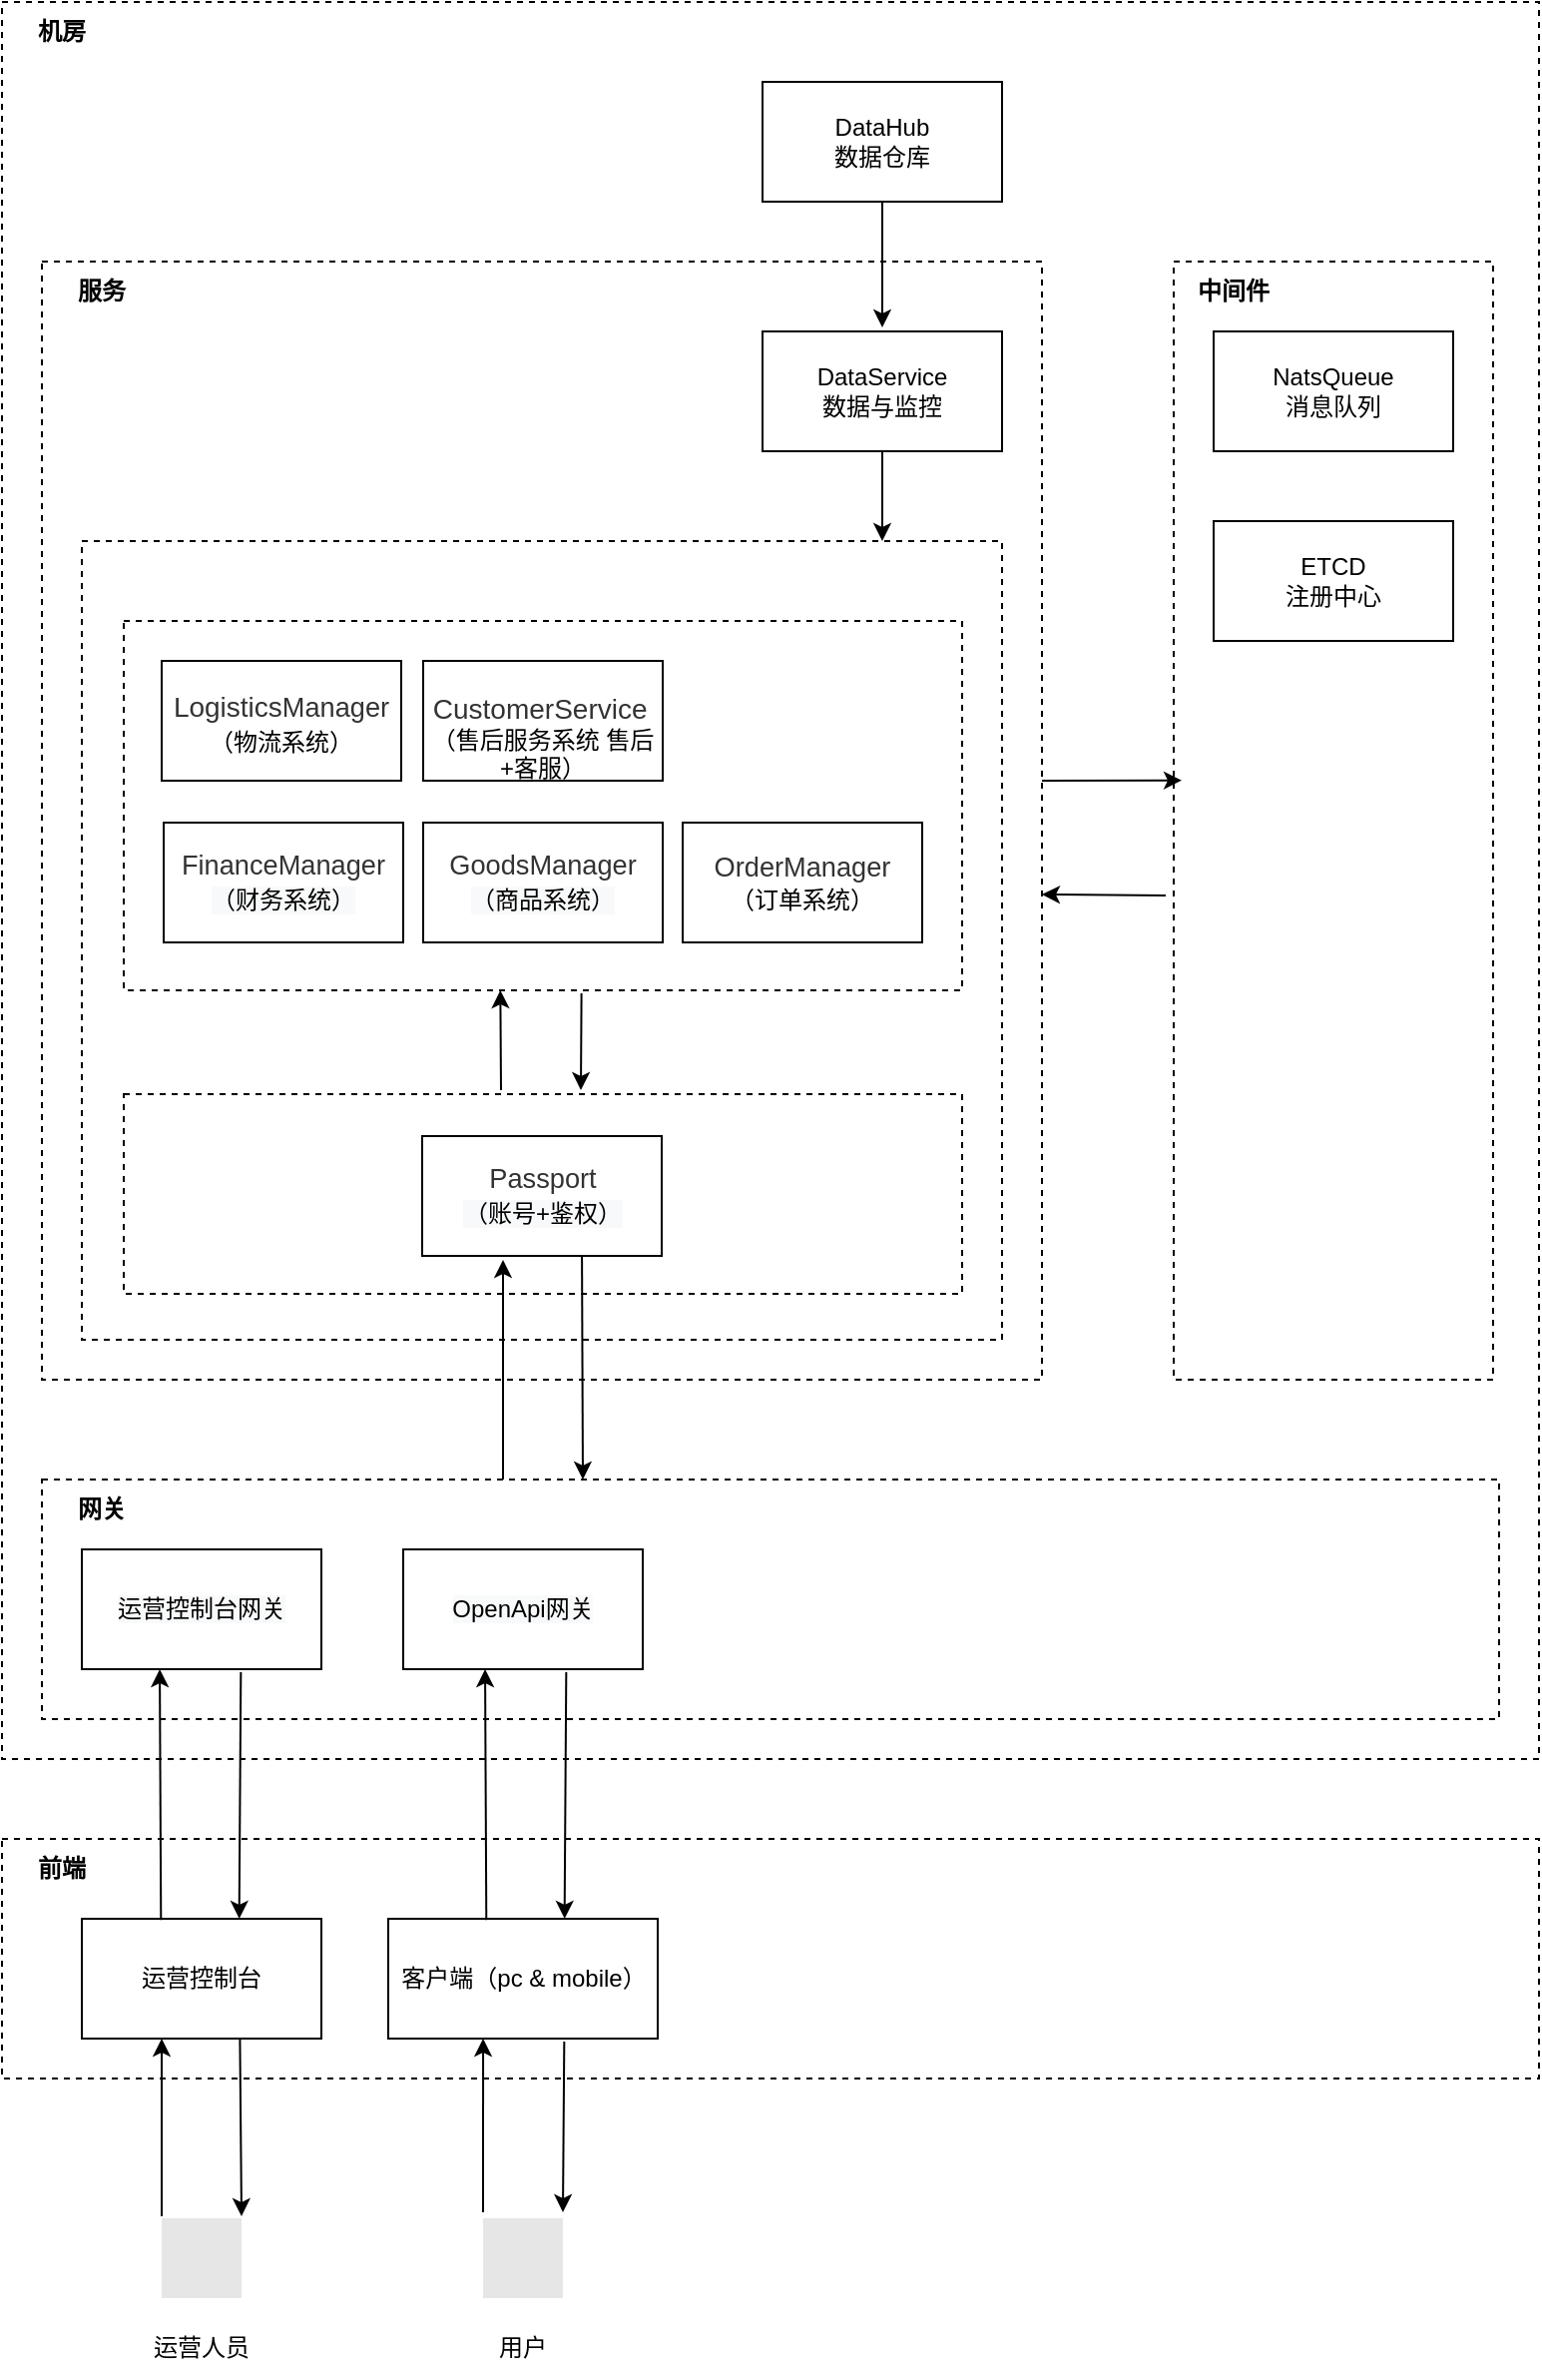 <mxfile version="16.5.2" type="github">
  <diagram id="yDlQqX4NMxVAkaXIl09R" name="Page-1">
    <mxGraphModel dx="1778" dy="2164" grid="1" gridSize="10" guides="1" tooltips="1" connect="1" arrows="1" fold="1" page="1" pageScale="1" pageWidth="827" pageHeight="1169" math="0" shadow="0">
      <root>
        <mxCell id="0" />
        <mxCell id="1" parent="0" />
        <mxCell id="BThvKviPsCQtGSirkgmr-12" value="" style="rounded=0;whiteSpace=wrap;html=1;dashed=1;" parent="1" vertex="1">
          <mxGeometry x="29" y="890" width="770" height="120" as="geometry" />
        </mxCell>
        <mxCell id="BThvKviPsCQtGSirkgmr-13" value="前端" style="text;html=1;strokeColor=none;fillColor=none;align=center;verticalAlign=middle;whiteSpace=wrap;rounded=0;dashed=1;fontStyle=1" parent="1" vertex="1">
          <mxGeometry x="29" y="890" width="60" height="30" as="geometry" />
        </mxCell>
        <mxCell id="BThvKviPsCQtGSirkgmr-14" value="运营控制台" style="rounded=0;whiteSpace=wrap;html=1;" parent="1" vertex="1">
          <mxGeometry x="69" y="930" width="120" height="60" as="geometry" />
        </mxCell>
        <mxCell id="BThvKviPsCQtGSirkgmr-15" value="客户端（pc &amp;amp; mobile）" style="rounded=0;whiteSpace=wrap;html=1;" parent="1" vertex="1">
          <mxGeometry x="222.5" y="930" width="135" height="60" as="geometry" />
        </mxCell>
        <mxCell id="BThvKviPsCQtGSirkgmr-23" value="" style="rounded=0;whiteSpace=wrap;html=1;dashed=1;" parent="1" vertex="1">
          <mxGeometry x="29" y="-30" width="770" height="880" as="geometry" />
        </mxCell>
        <mxCell id="BThvKviPsCQtGSirkgmr-34" value="" style="rounded=0;whiteSpace=wrap;html=1;dashed=1;" parent="1" vertex="1">
          <mxGeometry x="49" y="710" width="730" height="120" as="geometry" />
        </mxCell>
        <mxCell id="BThvKviPsCQtGSirkgmr-35" value="机房" style="text;html=1;strokeColor=none;fillColor=none;align=center;verticalAlign=middle;whiteSpace=wrap;rounded=0;dashed=1;fontStyle=1" parent="1" vertex="1">
          <mxGeometry x="29" y="-30" width="60" height="30" as="geometry" />
        </mxCell>
        <mxCell id="BThvKviPsCQtGSirkgmr-36" value="网关" style="text;html=1;strokeColor=none;fillColor=none;align=center;verticalAlign=middle;whiteSpace=wrap;rounded=0;dashed=1;fontStyle=1" parent="1" vertex="1">
          <mxGeometry x="49" y="710" width="60" height="30" as="geometry" />
        </mxCell>
        <mxCell id="BThvKviPsCQtGSirkgmr-37" value="&lt;span style=&quot;color: rgb(51 , 51 , 51) ; font-family: &amp;#34;tahoma&amp;#34; , &amp;#34;microsoft yahei&amp;#34; , , , &amp;#34;malgun gothic&amp;#34; , sans-serif ; font-size: 13.6px ; line-height: 16.8px ; text-align: left ; background-color: rgb(255 , 255 , 255)&quot;&gt;&lt;span style=&quot;color: rgb(0 , 0 , 0) ; font-size: 12px ; text-align: center ; background-color: rgb(248 , 249 , 250)&quot;&gt;运营控制台网关&lt;/span&gt;&lt;br&gt;&lt;/span&gt;" style="rounded=0;whiteSpace=wrap;html=1;" parent="1" vertex="1">
          <mxGeometry x="69" y="745" width="120" height="60" as="geometry" />
        </mxCell>
        <mxCell id="BThvKviPsCQtGSirkgmr-38" value="&lt;span style=&quot;color: rgb(51 , 51 , 51) ; font-family: &amp;#34;tahoma&amp;#34; , &amp;#34;microsoft yahei&amp;#34; , , , &amp;#34;malgun gothic&amp;#34; , sans-serif ; font-size: 13.6px ; line-height: 16.8px ; text-align: left ; background-color: rgb(255 , 255 , 255)&quot;&gt;&lt;span style=&quot;color: rgb(0 , 0 , 0) ; font-size: 12px ; text-align: center ; background-color: rgb(248 , 249 , 250)&quot;&gt;OpenApi网关&lt;/span&gt;&lt;br&gt;&lt;/span&gt;" style="rounded=0;whiteSpace=wrap;html=1;" parent="1" vertex="1">
          <mxGeometry x="230" y="745" width="120" height="60" as="geometry" />
        </mxCell>
        <mxCell id="BThvKviPsCQtGSirkgmr-40" value="" style="rounded=0;whiteSpace=wrap;html=1;dashed=1;" parent="1" vertex="1">
          <mxGeometry x="616" y="100" width="160" height="560" as="geometry" />
        </mxCell>
        <mxCell id="BThvKviPsCQtGSirkgmr-41" value="中间件" style="text;html=1;strokeColor=none;fillColor=none;align=center;verticalAlign=middle;whiteSpace=wrap;rounded=0;dashed=1;fontStyle=1" parent="1" vertex="1">
          <mxGeometry x="616" y="100" width="60" height="30" as="geometry" />
        </mxCell>
        <mxCell id="BThvKviPsCQtGSirkgmr-43" value="NatsQueue&lt;br&gt;消息队列" style="rounded=0;whiteSpace=wrap;html=1;" parent="1" vertex="1">
          <mxGeometry x="636" y="135" width="120" height="60" as="geometry" />
        </mxCell>
        <mxCell id="BThvKviPsCQtGSirkgmr-44" value="ETCD&lt;br&gt;注册中心" style="rounded=0;whiteSpace=wrap;html=1;" parent="1" vertex="1">
          <mxGeometry x="636" y="230" width="120" height="60" as="geometry" />
        </mxCell>
        <mxCell id="BThvKviPsCQtGSirkgmr-55" value="" style="rounded=0;whiteSpace=wrap;html=1;dashed=1;" parent="1" vertex="1">
          <mxGeometry x="49" y="100" width="501" height="560" as="geometry" />
        </mxCell>
        <mxCell id="BThvKviPsCQtGSirkgmr-56" value="服务" style="text;html=1;strokeColor=none;fillColor=none;align=center;verticalAlign=middle;whiteSpace=wrap;rounded=0;dashed=1;fontStyle=1" parent="1" vertex="1">
          <mxGeometry x="49" y="100" width="60" height="30" as="geometry" />
        </mxCell>
        <mxCell id="BThvKviPsCQtGSirkgmr-68" value="" style="shape=image;html=1;verticalAlign=top;verticalLabelPosition=bottom;labelBackgroundColor=#ffffff;imageAspect=0;aspect=fixed;image=https://cdn4.iconfinder.com/data/icons/dot/128/man_person_mens_room.png;dashed=1;imageBackground=#E6E6E6;" parent="1" vertex="1">
          <mxGeometry x="109" y="1080" width="40" height="40" as="geometry" />
        </mxCell>
        <mxCell id="BThvKviPsCQtGSirkgmr-77" value="" style="shape=image;html=1;verticalAlign=top;verticalLabelPosition=bottom;labelBackgroundColor=#ffffff;imageAspect=0;aspect=fixed;image=https://cdn4.iconfinder.com/data/icons/dot/128/man_person_mens_room.png;dashed=1;imageBackground=#E6E6E6;" parent="1" vertex="1">
          <mxGeometry x="270" y="1080" width="40" height="40" as="geometry" />
        </mxCell>
        <mxCell id="BThvKviPsCQtGSirkgmr-80" value="&lt;span style=&quot;font-weight: normal&quot;&gt;运营人员&lt;/span&gt;" style="text;html=1;strokeColor=none;fillColor=none;align=center;verticalAlign=middle;whiteSpace=wrap;rounded=0;dashed=1;fontStyle=1" parent="1" vertex="1">
          <mxGeometry x="99" y="1130" width="60" height="30" as="geometry" />
        </mxCell>
        <mxCell id="BThvKviPsCQtGSirkgmr-81" value="&lt;span style=&quot;font-weight: 400&quot;&gt;用户&lt;/span&gt;" style="text;html=1;strokeColor=none;fillColor=none;align=center;verticalAlign=middle;whiteSpace=wrap;rounded=0;dashed=1;fontStyle=1" parent="1" vertex="1">
          <mxGeometry x="260" y="1130" width="60" height="30" as="geometry" />
        </mxCell>
        <mxCell id="LDsrMGMGJNycbTz7I6B_-21" value="" style="endArrow=classic;html=1;rounded=0;entryX=0.5;entryY=0;entryDx=0;entryDy=0;exitX=0.5;exitY=1;exitDx=0;exitDy=0;" edge="1" parent="1">
          <mxGeometry width="50" height="50" relative="1" as="geometry">
            <mxPoint x="470" y="63" as="sourcePoint" />
            <mxPoint x="470" y="133" as="targetPoint" />
          </mxGeometry>
        </mxCell>
        <mxCell id="LDsrMGMGJNycbTz7I6B_-35" value="" style="endArrow=classic;html=1;rounded=0;entryX=0.025;entryY=0.464;entryDx=0;entryDy=0;entryPerimeter=0;" edge="1" parent="1" target="BThvKviPsCQtGSirkgmr-40">
          <mxGeometry width="50" height="50" relative="1" as="geometry">
            <mxPoint x="550" y="360" as="sourcePoint" />
            <mxPoint x="600" y="300" as="targetPoint" />
          </mxGeometry>
        </mxCell>
        <mxCell id="LDsrMGMGJNycbTz7I6B_-36" value="" style="endArrow=classic;html=1;rounded=0;exitX=-0.025;exitY=0.567;exitDx=0;exitDy=0;exitPerimeter=0;" edge="1" parent="1" source="BThvKviPsCQtGSirkgmr-40">
          <mxGeometry width="50" height="50" relative="1" as="geometry">
            <mxPoint x="610" y="417" as="sourcePoint" />
            <mxPoint x="550" y="417" as="targetPoint" />
          </mxGeometry>
        </mxCell>
        <mxCell id="LDsrMGMGJNycbTz7I6B_-38" value="" style="endArrow=classic;html=1;rounded=0;exitX=0;exitY=0;exitDx=0;exitDy=0;" edge="1" parent="1">
          <mxGeometry width="50" height="50" relative="1" as="geometry">
            <mxPoint x="109.0" y="1079" as="sourcePoint" />
            <mxPoint x="109" y="990" as="targetPoint" />
          </mxGeometry>
        </mxCell>
        <mxCell id="LDsrMGMGJNycbTz7I6B_-39" value="" style="endArrow=classic;html=1;rounded=0;exitX=0.66;exitY=0.996;exitDx=0;exitDy=0;exitPerimeter=0;entryX=1;entryY=0;entryDx=0;entryDy=0;" edge="1" parent="1" source="BThvKviPsCQtGSirkgmr-14">
          <mxGeometry width="50" height="50" relative="1" as="geometry">
            <mxPoint x="149.89" y="1011.4" as="sourcePoint" />
            <mxPoint x="149.0" y="1079" as="targetPoint" />
          </mxGeometry>
        </mxCell>
        <mxCell id="LDsrMGMGJNycbTz7I6B_-40" value="" style="endArrow=classic;html=1;rounded=0;exitX=0;exitY=0;exitDx=0;exitDy=0;entryX=0.315;entryY=1;entryDx=0;entryDy=0;entryPerimeter=0;" edge="1" parent="1">
          <mxGeometry width="50" height="50" relative="1" as="geometry">
            <mxPoint x="270.0" y="1077" as="sourcePoint" />
            <mxPoint x="270.025" y="990" as="targetPoint" />
          </mxGeometry>
        </mxCell>
        <mxCell id="LDsrMGMGJNycbTz7I6B_-41" value="" style="endArrow=classic;html=1;rounded=0;exitX=0.616;exitY=1.025;exitDx=0;exitDy=0;exitPerimeter=0;entryX=1;entryY=0;entryDx=0;entryDy=0;" edge="1" parent="1">
          <mxGeometry width="50" height="50" relative="1" as="geometry">
            <mxPoint x="310.66" y="991.5" as="sourcePoint" />
            <mxPoint x="310.0" y="1077" as="targetPoint" />
          </mxGeometry>
        </mxCell>
        <mxCell id="LDsrMGMGJNycbTz7I6B_-42" value="" style="endArrow=classic;html=1;rounded=0;exitX=0.364;exitY=0.01;exitDx=0;exitDy=0;entryX=0.315;entryY=1;entryDx=0;entryDy=0;entryPerimeter=0;exitPerimeter=0;" edge="1" parent="1" source="BThvKviPsCQtGSirkgmr-15">
          <mxGeometry width="50" height="50" relative="1" as="geometry">
            <mxPoint x="271.0" y="892" as="sourcePoint" />
            <mxPoint x="271.025" y="805" as="targetPoint" />
          </mxGeometry>
        </mxCell>
        <mxCell id="LDsrMGMGJNycbTz7I6B_-43" value="" style="endArrow=classic;html=1;rounded=0;exitX=0.616;exitY=1.025;exitDx=0;exitDy=0;exitPerimeter=0;entryX=0.366;entryY=0.333;entryDx=0;entryDy=0;entryPerimeter=0;" edge="1" parent="1" target="BThvKviPsCQtGSirkgmr-12">
          <mxGeometry width="50" height="50" relative="1" as="geometry">
            <mxPoint x="311.66" y="806.5" as="sourcePoint" />
            <mxPoint x="311.0" y="892" as="targetPoint" />
          </mxGeometry>
        </mxCell>
        <mxCell id="LDsrMGMGJNycbTz7I6B_-44" value="" style="endArrow=classic;html=1;rounded=0;exitX=0.364;exitY=0.01;exitDx=0;exitDy=0;entryX=0.315;entryY=1;entryDx=0;entryDy=0;entryPerimeter=0;exitPerimeter=0;" edge="1" parent="1">
          <mxGeometry width="50" height="50" relative="1" as="geometry">
            <mxPoint x="108.64" y="930.6" as="sourcePoint" />
            <mxPoint x="108.025" y="805" as="targetPoint" />
          </mxGeometry>
        </mxCell>
        <mxCell id="LDsrMGMGJNycbTz7I6B_-45" value="" style="endArrow=classic;html=1;rounded=0;exitX=0.616;exitY=1.025;exitDx=0;exitDy=0;exitPerimeter=0;entryX=0.366;entryY=0.333;entryDx=0;entryDy=0;entryPerimeter=0;" edge="1" parent="1">
          <mxGeometry width="50" height="50" relative="1" as="geometry">
            <mxPoint x="148.66" y="806.5" as="sourcePoint" />
            <mxPoint x="147.82" y="929.96" as="targetPoint" />
          </mxGeometry>
        </mxCell>
        <mxCell id="LDsrMGMGJNycbTz7I6B_-51" value="" style="rounded=0;whiteSpace=wrap;html=1;dashed=1;" vertex="1" parent="1">
          <mxGeometry x="69" y="240" width="461" height="400" as="geometry" />
        </mxCell>
        <mxCell id="LDsrMGMGJNycbTz7I6B_-5" value="" style="rounded=0;whiteSpace=wrap;html=1;dashed=1;" vertex="1" parent="1">
          <mxGeometry x="90" y="280" width="420" height="185" as="geometry" />
        </mxCell>
        <mxCell id="BThvKviPsCQtGSirkgmr-57" value="&lt;span style=&quot;color: rgb(51 , 51 , 51) ; font-family: &amp;#34;tahoma&amp;#34; , &amp;#34;microsoft yahei&amp;#34; , , , &amp;#34;malgun gothic&amp;#34; , sans-serif ; font-size: 13.6px ; line-height: 16.8px ; text-align: left ; background-color: rgb(255 , 255 , 255)&quot;&gt;FinanceManager&lt;br&gt;&lt;span style=&quot;color: rgb(0 , 0 , 0) ; font-size: 12px ; text-align: center ; background-color: rgb(248 , 249 , 250)&quot;&gt;（财务系统&lt;/span&gt;&lt;span style=&quot;color: rgb(0 , 0 , 0) ; font-size: 12px ; text-align: center ; background-color: rgb(248 , 249 , 250)&quot;&gt;）&lt;/span&gt;&lt;br&gt;&lt;/span&gt;" style="rounded=0;whiteSpace=wrap;html=1;" parent="1" vertex="1">
          <mxGeometry x="110" y="381" width="120" height="60" as="geometry" />
        </mxCell>
        <mxCell id="BThvKviPsCQtGSirkgmr-59" value="&lt;span style=&quot;color: rgb(51 , 51 , 51) ; font-family: &amp;#34;tahoma&amp;#34; , &amp;#34;microsoft yahei&amp;#34; , , , &amp;#34;malgun gothic&amp;#34; , sans-serif ; font-size: 13.6px ; line-height: 16.8px ; text-align: left ; background-color: rgb(255 , 255 , 255)&quot;&gt;&lt;span style=&quot;font-family: &amp;#34;tahoma&amp;#34; , &amp;#34;microsoft yahei&amp;#34; , , , &amp;#34;malgun gothic&amp;#34; , sans-serif ; font-size: 13.6px ; line-height: 16.8px&quot;&gt;GoodsManager&lt;/span&gt;&lt;br&gt;&lt;span style=&quot;color: rgb(0 , 0 , 0) ; font-size: 12px ; text-align: center ; background-color: rgb(248 , 249 , 250)&quot;&gt;（商品系统&lt;/span&gt;&lt;span style=&quot;color: rgb(0 , 0 , 0) ; font-size: 12px ; text-align: center ; background-color: rgb(248 , 249 , 250)&quot;&gt;）&lt;/span&gt;&lt;br&gt;&lt;/span&gt;" style="rounded=0;whiteSpace=wrap;html=1;" parent="1" vertex="1">
          <mxGeometry x="240" y="381" width="120" height="60" as="geometry" />
        </mxCell>
        <mxCell id="BThvKviPsCQtGSirkgmr-69" value="&lt;span style=&quot;color: rgb(51 , 51 , 51) ; font-family: &amp;#34;tahoma&amp;#34; , &amp;#34;microsoft yahei&amp;#34; , , , &amp;#34;malgun gothic&amp;#34; , sans-serif ; font-size: 13.6px ; line-height: 16.8px ; text-align: left ; background-color: rgb(255 , 255 , 255)&quot;&gt;OrderManager&lt;/span&gt;&lt;span style=&quot;color: rgba(0 , 0 , 0 , 0) ; font-family: monospace ; font-size: 0px&quot;&gt;%3CmxGraphModel%3E%3Croot%3E%3CmxCell%20id%3D%220%22%2F%3E%3CmxCell%20id%3D%221%22%20parent%3D%220%22%2F%3E%3CmxCell%20id%3D%222%22%20value%3D%22DataService%26lt%3Bbr%26gt%3B%E6%95%B0%E6%8D%AE%E4%B8%8E%E7%9B%91%E6%8E%A7%22%20style%3D%22rounded%3D0%3BwhiteSpace%3Dwrap%3Bhtml%3D1%3B%22%20vertex%3D%221%22%20parent%3D%221%22%3E%3CmxGeometry%20x%3D%22460%22%20y%3D%22410%22%20width%3D%22120%22%20height%3D%2260%22%20as%3D%22geometry%22%2F%3E%3C%2FmxCell%3E%3C%2Froot%3E%3C%2FmxGraphModel%3E&lt;/span&gt;&lt;br&gt;（订单系统）" style="rounded=0;whiteSpace=wrap;html=1;" parent="1" vertex="1">
          <mxGeometry x="370" y="381" width="120" height="60" as="geometry" />
        </mxCell>
        <mxCell id="LDsrMGMGJNycbTz7I6B_-13" value="&lt;span style=&quot;color: rgb(51 , 51 , 51) ; font-family: &amp;#34;tahoma&amp;#34; , &amp;#34;microsoft yahei&amp;#34; , , , &amp;#34;malgun gothic&amp;#34; , sans-serif ; font-size: 13.6px ; line-height: 16.8px ; text-align: left ; background-color: rgb(255 , 255 , 255)&quot;&gt;&lt;span style=&quot;font-family: &amp;#34;tahoma&amp;#34; , &amp;#34;microsoft yahei&amp;#34; , , , &amp;#34;malgun gothic&amp;#34; , sans-serif ; font-size: 14px ; line-height: 21px&quot;&gt;Logistics&lt;/span&gt;Manager&lt;/span&gt;&lt;span style=&quot;color: rgba(0 , 0 , 0 , 0) ; font-family: monospace ; font-size: 0px&quot;&gt;%3CmxGraphModel%3E%3Croot%3E%3CmxCell%20id%3D%220%22%2F%3E%3CmxCell%20id%3D%221%22%20parent%3D%220%22%2F%3E%3CmxCell%20id%3D%222%22%20value%3D%22DataService%26lt%3Bbr%26gt%3B%E6%95%B0%E6%8D%AE%E4%B8%8E%E7%9B%91%E6%8E%A7%22%20style%3D%22rounded%3D0%3BwhiteSpace%3Dwrap%3Bhtml%3D1%3B%22%20vertex%3D%221%22%20parent%3D%221%22%3E%3CmxGeometry%20x%3D%22460%22%20y%3D%22410%22%20width%3D%22120%22%20height%3D%2260%22%20as%3D%22geometry%22%2F%3E%3C%2FmxCell%3E%3C%2Froot%3E%3C%2FmxGraphModel%3E&lt;/span&gt;&lt;br&gt;（物流系统）" style="rounded=0;whiteSpace=wrap;html=1;" vertex="1" parent="1">
          <mxGeometry x="109" y="300" width="120" height="60" as="geometry" />
        </mxCell>
        <mxCell id="LDsrMGMGJNycbTz7I6B_-14" value="&lt;div style=&quot;text-align: left&quot;&gt;&lt;span style=&quot;font-size: 14px&quot;&gt;&lt;font color=&quot;#333333&quot;&gt;&amp;nbsp; &amp;nbsp; &amp;nbsp;CustomerService&lt;/font&gt;&lt;/span&gt;&lt;span style=&quot;color: rgba(0 , 0 , 0 , 0) ; font-family: monospace ; font-size: 0px&quot;&gt;%3CmxGraphModel%3E%3Croot%3E%3CmxCell%20id%3D%220%22%2F%3E%3CmxCell%20id%3D%221%22%20parent%3D%220%22%2F%3E%3CmxCell%20id%3D%222%22%20value%3D%22DataService%26lt%3Bbr%26gt%3B%E6%95%B0%E6%8D%AE%E4%B8%8E%E7%9B%91%E6%8E%A7%22%20style%3D%22rounded%3D0%3BwhiteSpace%3Dwrap%3Bhtml%3D1%3B%22%20vertex%3D%221%22%20parent%3D%221%22%3E%3CmxGeometry%20x%3D%22460%22%20y%3D%22410%22%20width%3D%22120%22%20height%3D%2260%22%20as%3D%22geometry%22%2F%3E%3C%2FmxCell%3E%3C%2Froot%3E%3C%2FmxGraphModel%3E&lt;/span&gt;&lt;/div&gt;（售后服务系统 售后+客服）" style="rounded=0;whiteSpace=wrap;html=1;" vertex="1" parent="1">
          <mxGeometry x="240" y="300" width="120" height="60" as="geometry" />
        </mxCell>
        <mxCell id="LDsrMGMGJNycbTz7I6B_-4" value="" style="rounded=0;whiteSpace=wrap;html=1;dashed=1;" vertex="1" parent="1">
          <mxGeometry x="90" y="517" width="420" height="100" as="geometry" />
        </mxCell>
        <mxCell id="BThvKviPsCQtGSirkgmr-58" value="&lt;span style=&quot;color: rgb(51 , 51 , 51) ; font-family: &amp;#34;tahoma&amp;#34; , &amp;#34;microsoft yahei&amp;#34; , , , &amp;#34;malgun gothic&amp;#34; , sans-serif ; font-size: 13.6px ; line-height: 16.8px ; text-align: left ; background-color: rgb(255 , 255 , 255)&quot;&gt;Passport&lt;br&gt;&lt;span style=&quot;color: rgb(0 , 0 , 0) ; font-size: 12px ; text-align: center ; background-color: rgb(248 , 249 , 250)&quot;&gt;（账号+鉴权&lt;/span&gt;&lt;span style=&quot;color: rgb(0 , 0 , 0) ; font-size: 12px ; text-align: center ; background-color: rgb(248 , 249 , 250)&quot;&gt;）&lt;/span&gt;&lt;br&gt;&lt;/span&gt;" style="rounded=0;whiteSpace=wrap;html=1;" parent="1" vertex="1">
          <mxGeometry x="239.5" y="538" width="120" height="60" as="geometry" />
        </mxCell>
        <mxCell id="LDsrMGMGJNycbTz7I6B_-49" value="" style="endArrow=classic;html=1;rounded=0;entryX=0.315;entryY=1;entryDx=0;entryDy=0;entryPerimeter=0;" edge="1" parent="1">
          <mxGeometry width="50" height="50" relative="1" as="geometry">
            <mxPoint x="279" y="515" as="sourcePoint" />
            <mxPoint x="278.665" y="465" as="targetPoint" />
          </mxGeometry>
        </mxCell>
        <mxCell id="LDsrMGMGJNycbTz7I6B_-50" value="" style="endArrow=classic;html=1;rounded=0;exitX=0.616;exitY=1.025;exitDx=0;exitDy=0;exitPerimeter=0;" edge="1" parent="1">
          <mxGeometry width="50" height="50" relative="1" as="geometry">
            <mxPoint x="319.3" y="466.5" as="sourcePoint" />
            <mxPoint x="319" y="515" as="targetPoint" />
          </mxGeometry>
        </mxCell>
        <mxCell id="LDsrMGMGJNycbTz7I6B_-19" value="" style="endArrow=classic;html=1;rounded=0;exitX=0.5;exitY=1;exitDx=0;exitDy=0;" edge="1" parent="1" source="BThvKviPsCQtGSirkgmr-60">
          <mxGeometry width="50" height="50" relative="1" as="geometry">
            <mxPoint x="310" y="550" as="sourcePoint" />
            <mxPoint x="470" y="240" as="targetPoint" />
          </mxGeometry>
        </mxCell>
        <mxCell id="BThvKviPsCQtGSirkgmr-60" value="DataService&lt;br&gt;数据与监控" style="rounded=0;whiteSpace=wrap;html=1;" parent="1" vertex="1">
          <mxGeometry x="410" y="135" width="120" height="60" as="geometry" />
        </mxCell>
        <mxCell id="BThvKviPsCQtGSirkgmr-53" value="DataHub&lt;br&gt;数据仓库" style="rounded=0;whiteSpace=wrap;html=1;" parent="1" vertex="1">
          <mxGeometry x="410" y="10" width="120" height="60" as="geometry" />
        </mxCell>
        <mxCell id="LDsrMGMGJNycbTz7I6B_-46" value="" style="endArrow=classic;html=1;rounded=0;" edge="1" parent="1">
          <mxGeometry width="50" height="50" relative="1" as="geometry">
            <mxPoint x="280" y="710" as="sourcePoint" />
            <mxPoint x="280" y="600" as="targetPoint" />
          </mxGeometry>
        </mxCell>
        <mxCell id="LDsrMGMGJNycbTz7I6B_-47" value="" style="endArrow=classic;html=1;rounded=0;exitX=0.667;exitY=1.008;exitDx=0;exitDy=0;exitPerimeter=0;" edge="1" parent="1" source="BThvKviPsCQtGSirkgmr-58">
          <mxGeometry width="50" height="50" relative="1" as="geometry">
            <mxPoint x="320.3" y="661.5" as="sourcePoint" />
            <mxPoint x="320" y="710" as="targetPoint" />
          </mxGeometry>
        </mxCell>
      </root>
    </mxGraphModel>
  </diagram>
</mxfile>
